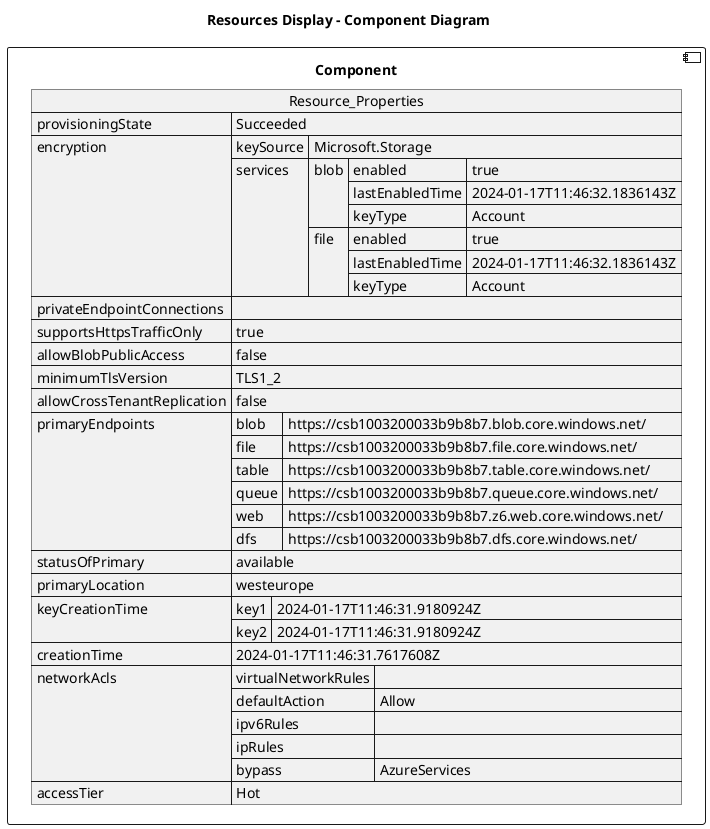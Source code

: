 @startuml

title Resources Display - Component Diagram

component Component {

json  Resource_Properties {
  "provisioningState": "Succeeded",
  "encryption": {
    "keySource": "Microsoft.Storage",
    "services": {
      "blob": {
        "enabled": true,
        "lastEnabledTime": "2024-01-17T11:46:32.1836143Z",
        "keyType": "Account"
      },
      "file": {
        "enabled": true,
        "lastEnabledTime": "2024-01-17T11:46:32.1836143Z",
        "keyType": "Account"
      }
    }
  },
  "privateEndpointConnections": [],
  "supportsHttpsTrafficOnly": true,
  "allowBlobPublicAccess": false,
  "minimumTlsVersion": "TLS1_2",
  "allowCrossTenantReplication": false,
  "primaryEndpoints": {
    "blob": "https://csb1003200033b9b8b7.blob.core.windows.net/",
    "file": "https://csb1003200033b9b8b7.file.core.windows.net/",
    "table": "https://csb1003200033b9b8b7.table.core.windows.net/",
    "queue": "https://csb1003200033b9b8b7.queue.core.windows.net/",
    "web": "https://csb1003200033b9b8b7.z6.web.core.windows.net/",
    "dfs": "https://csb1003200033b9b8b7.dfs.core.windows.net/"
  },
  "statusOfPrimary": "available",
  "primaryLocation": "westeurope",
  "keyCreationTime": {
    "key1": "2024-01-17T11:46:31.9180924Z",
    "key2": "2024-01-17T11:46:31.9180924Z"
  },
  "creationTime": "2024-01-17T11:46:31.7617608Z",
  "networkAcls": {
    "virtualNetworkRules": [],
    "defaultAction": "Allow",
    "ipv6Rules": [],
    "ipRules": [],
    "bypass": "AzureServices"
  },
  "accessTier": "Hot"
}
}
@enduml
